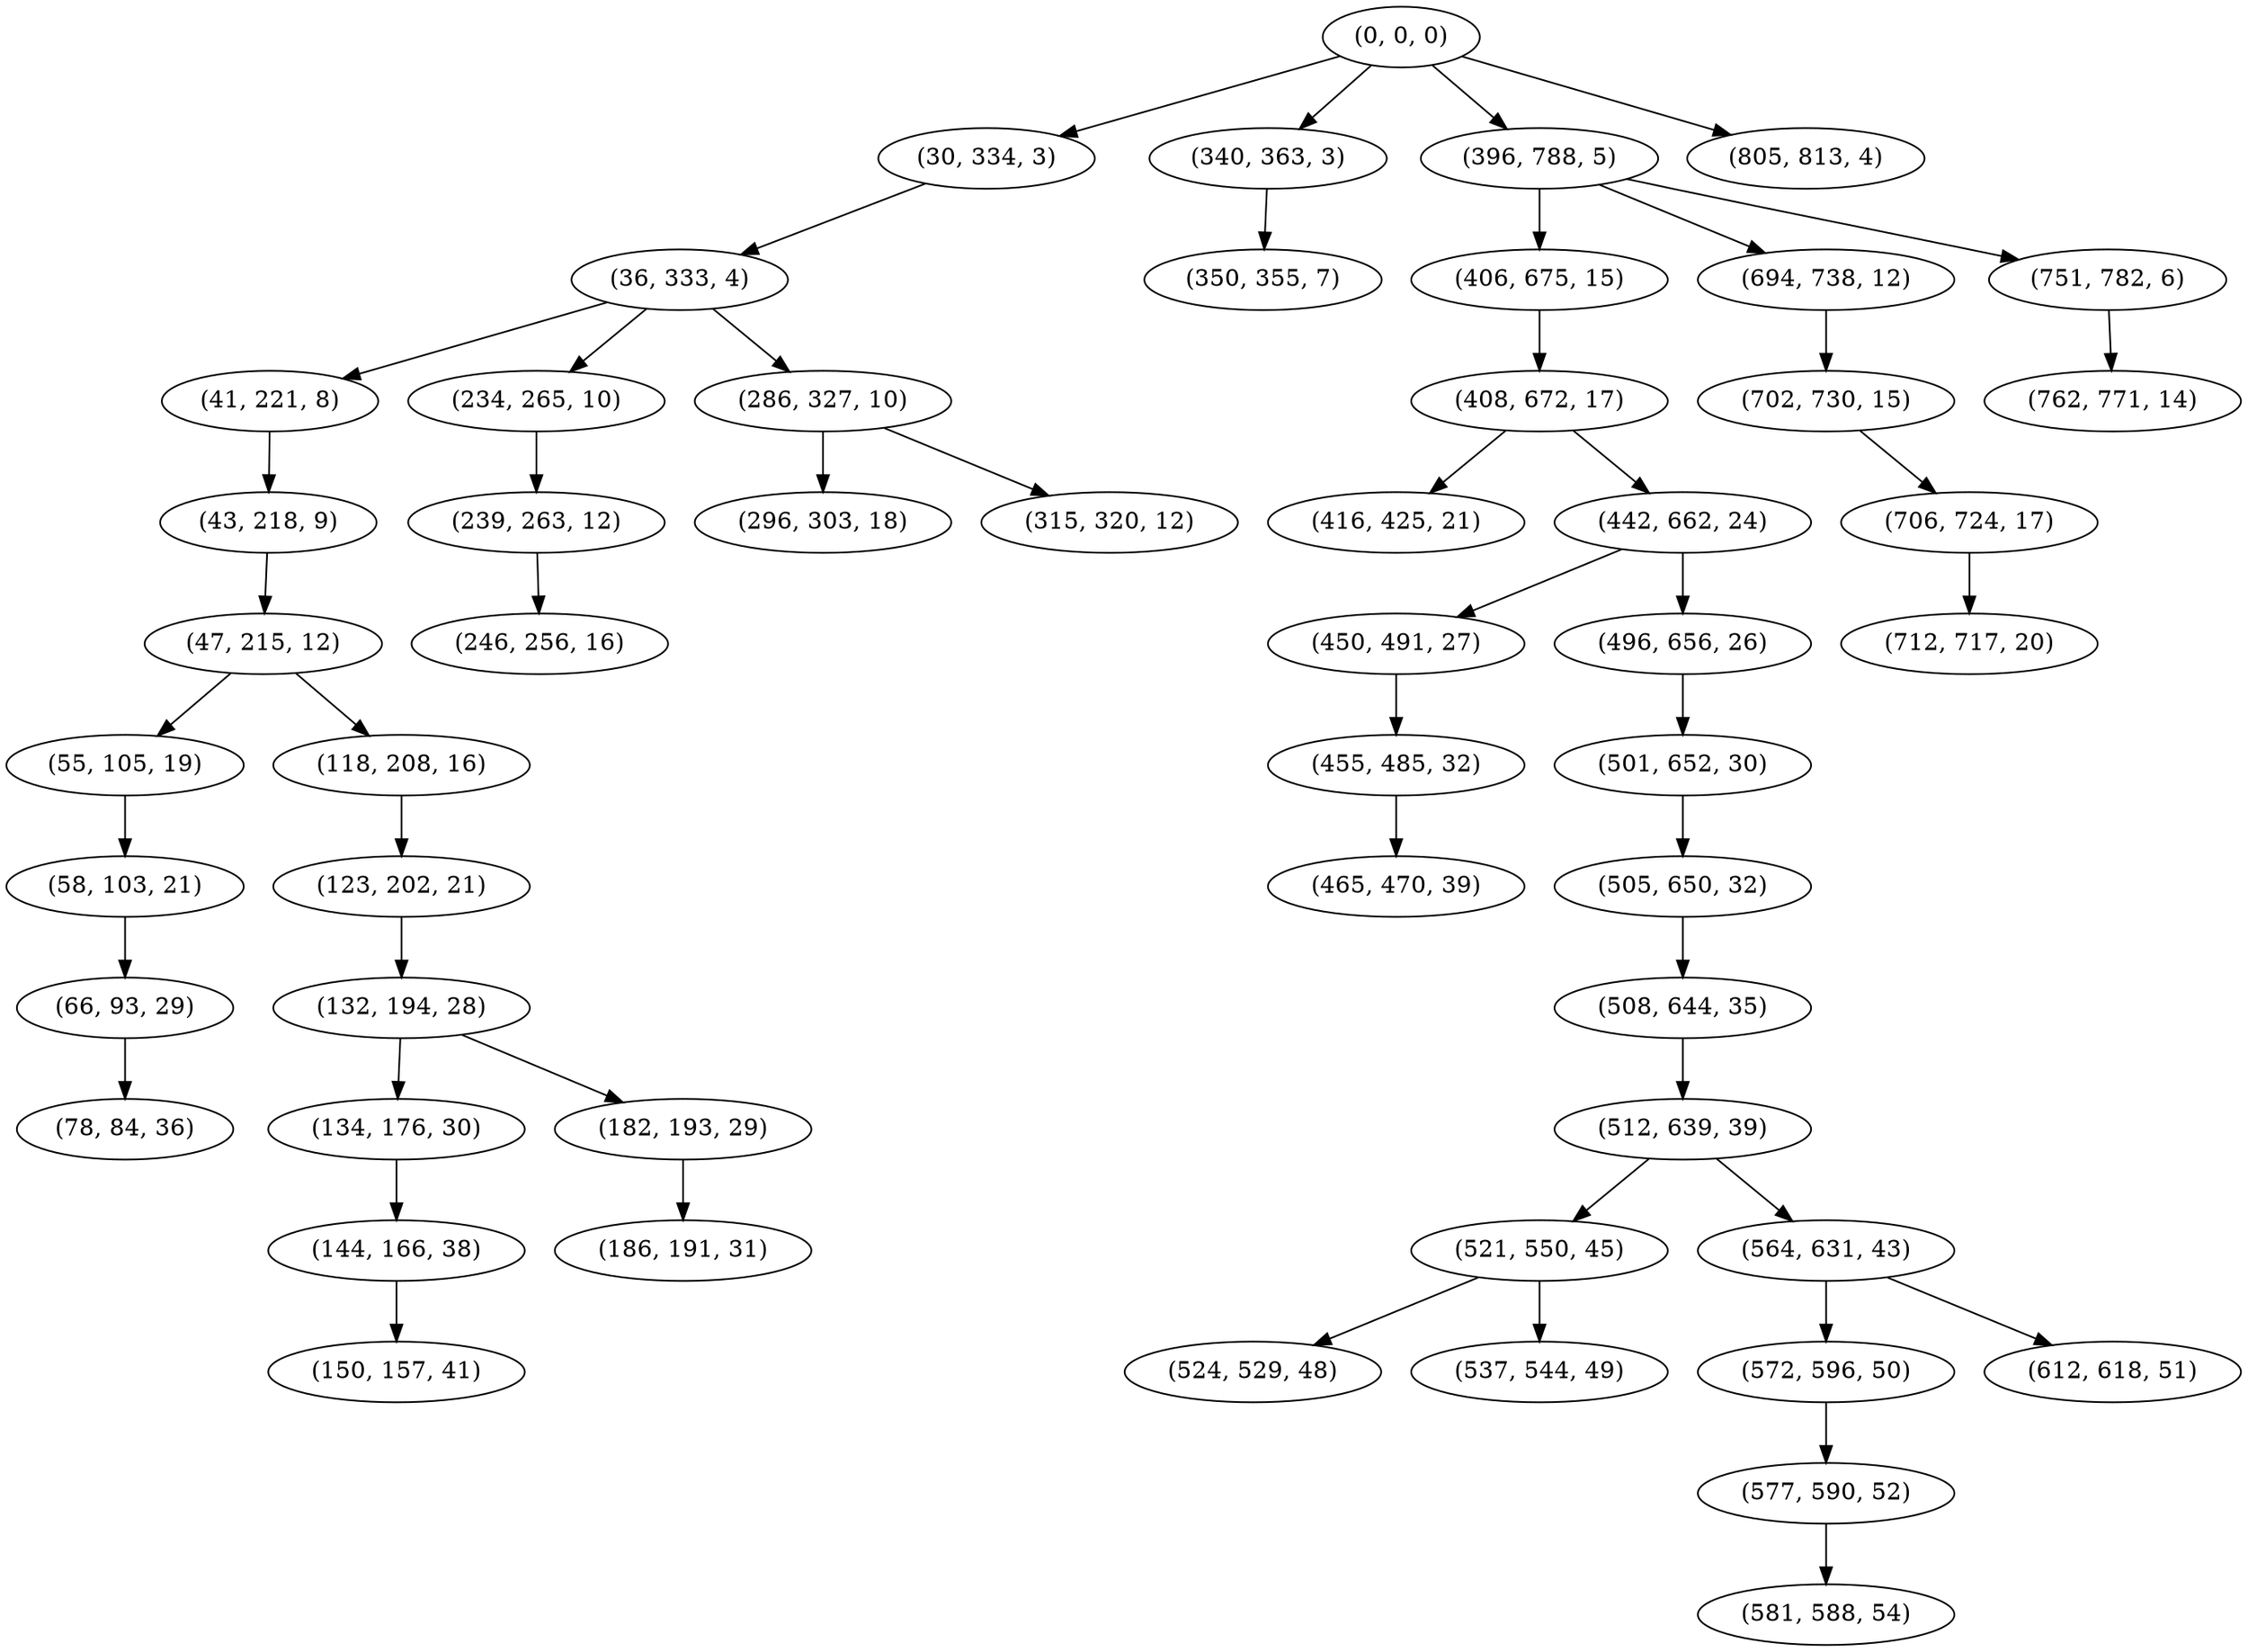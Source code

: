 digraph tree {
    "(0, 0, 0)";
    "(30, 334, 3)";
    "(36, 333, 4)";
    "(41, 221, 8)";
    "(43, 218, 9)";
    "(47, 215, 12)";
    "(55, 105, 19)";
    "(58, 103, 21)";
    "(66, 93, 29)";
    "(78, 84, 36)";
    "(118, 208, 16)";
    "(123, 202, 21)";
    "(132, 194, 28)";
    "(134, 176, 30)";
    "(144, 166, 38)";
    "(150, 157, 41)";
    "(182, 193, 29)";
    "(186, 191, 31)";
    "(234, 265, 10)";
    "(239, 263, 12)";
    "(246, 256, 16)";
    "(286, 327, 10)";
    "(296, 303, 18)";
    "(315, 320, 12)";
    "(340, 363, 3)";
    "(350, 355, 7)";
    "(396, 788, 5)";
    "(406, 675, 15)";
    "(408, 672, 17)";
    "(416, 425, 21)";
    "(442, 662, 24)";
    "(450, 491, 27)";
    "(455, 485, 32)";
    "(465, 470, 39)";
    "(496, 656, 26)";
    "(501, 652, 30)";
    "(505, 650, 32)";
    "(508, 644, 35)";
    "(512, 639, 39)";
    "(521, 550, 45)";
    "(524, 529, 48)";
    "(537, 544, 49)";
    "(564, 631, 43)";
    "(572, 596, 50)";
    "(577, 590, 52)";
    "(581, 588, 54)";
    "(612, 618, 51)";
    "(694, 738, 12)";
    "(702, 730, 15)";
    "(706, 724, 17)";
    "(712, 717, 20)";
    "(751, 782, 6)";
    "(762, 771, 14)";
    "(805, 813, 4)";
    "(0, 0, 0)" -> "(30, 334, 3)";
    "(0, 0, 0)" -> "(340, 363, 3)";
    "(0, 0, 0)" -> "(396, 788, 5)";
    "(0, 0, 0)" -> "(805, 813, 4)";
    "(30, 334, 3)" -> "(36, 333, 4)";
    "(36, 333, 4)" -> "(41, 221, 8)";
    "(36, 333, 4)" -> "(234, 265, 10)";
    "(36, 333, 4)" -> "(286, 327, 10)";
    "(41, 221, 8)" -> "(43, 218, 9)";
    "(43, 218, 9)" -> "(47, 215, 12)";
    "(47, 215, 12)" -> "(55, 105, 19)";
    "(47, 215, 12)" -> "(118, 208, 16)";
    "(55, 105, 19)" -> "(58, 103, 21)";
    "(58, 103, 21)" -> "(66, 93, 29)";
    "(66, 93, 29)" -> "(78, 84, 36)";
    "(118, 208, 16)" -> "(123, 202, 21)";
    "(123, 202, 21)" -> "(132, 194, 28)";
    "(132, 194, 28)" -> "(134, 176, 30)";
    "(132, 194, 28)" -> "(182, 193, 29)";
    "(134, 176, 30)" -> "(144, 166, 38)";
    "(144, 166, 38)" -> "(150, 157, 41)";
    "(182, 193, 29)" -> "(186, 191, 31)";
    "(234, 265, 10)" -> "(239, 263, 12)";
    "(239, 263, 12)" -> "(246, 256, 16)";
    "(286, 327, 10)" -> "(296, 303, 18)";
    "(286, 327, 10)" -> "(315, 320, 12)";
    "(340, 363, 3)" -> "(350, 355, 7)";
    "(396, 788, 5)" -> "(406, 675, 15)";
    "(396, 788, 5)" -> "(694, 738, 12)";
    "(396, 788, 5)" -> "(751, 782, 6)";
    "(406, 675, 15)" -> "(408, 672, 17)";
    "(408, 672, 17)" -> "(416, 425, 21)";
    "(408, 672, 17)" -> "(442, 662, 24)";
    "(442, 662, 24)" -> "(450, 491, 27)";
    "(442, 662, 24)" -> "(496, 656, 26)";
    "(450, 491, 27)" -> "(455, 485, 32)";
    "(455, 485, 32)" -> "(465, 470, 39)";
    "(496, 656, 26)" -> "(501, 652, 30)";
    "(501, 652, 30)" -> "(505, 650, 32)";
    "(505, 650, 32)" -> "(508, 644, 35)";
    "(508, 644, 35)" -> "(512, 639, 39)";
    "(512, 639, 39)" -> "(521, 550, 45)";
    "(512, 639, 39)" -> "(564, 631, 43)";
    "(521, 550, 45)" -> "(524, 529, 48)";
    "(521, 550, 45)" -> "(537, 544, 49)";
    "(564, 631, 43)" -> "(572, 596, 50)";
    "(564, 631, 43)" -> "(612, 618, 51)";
    "(572, 596, 50)" -> "(577, 590, 52)";
    "(577, 590, 52)" -> "(581, 588, 54)";
    "(694, 738, 12)" -> "(702, 730, 15)";
    "(702, 730, 15)" -> "(706, 724, 17)";
    "(706, 724, 17)" -> "(712, 717, 20)";
    "(751, 782, 6)" -> "(762, 771, 14)";
}
